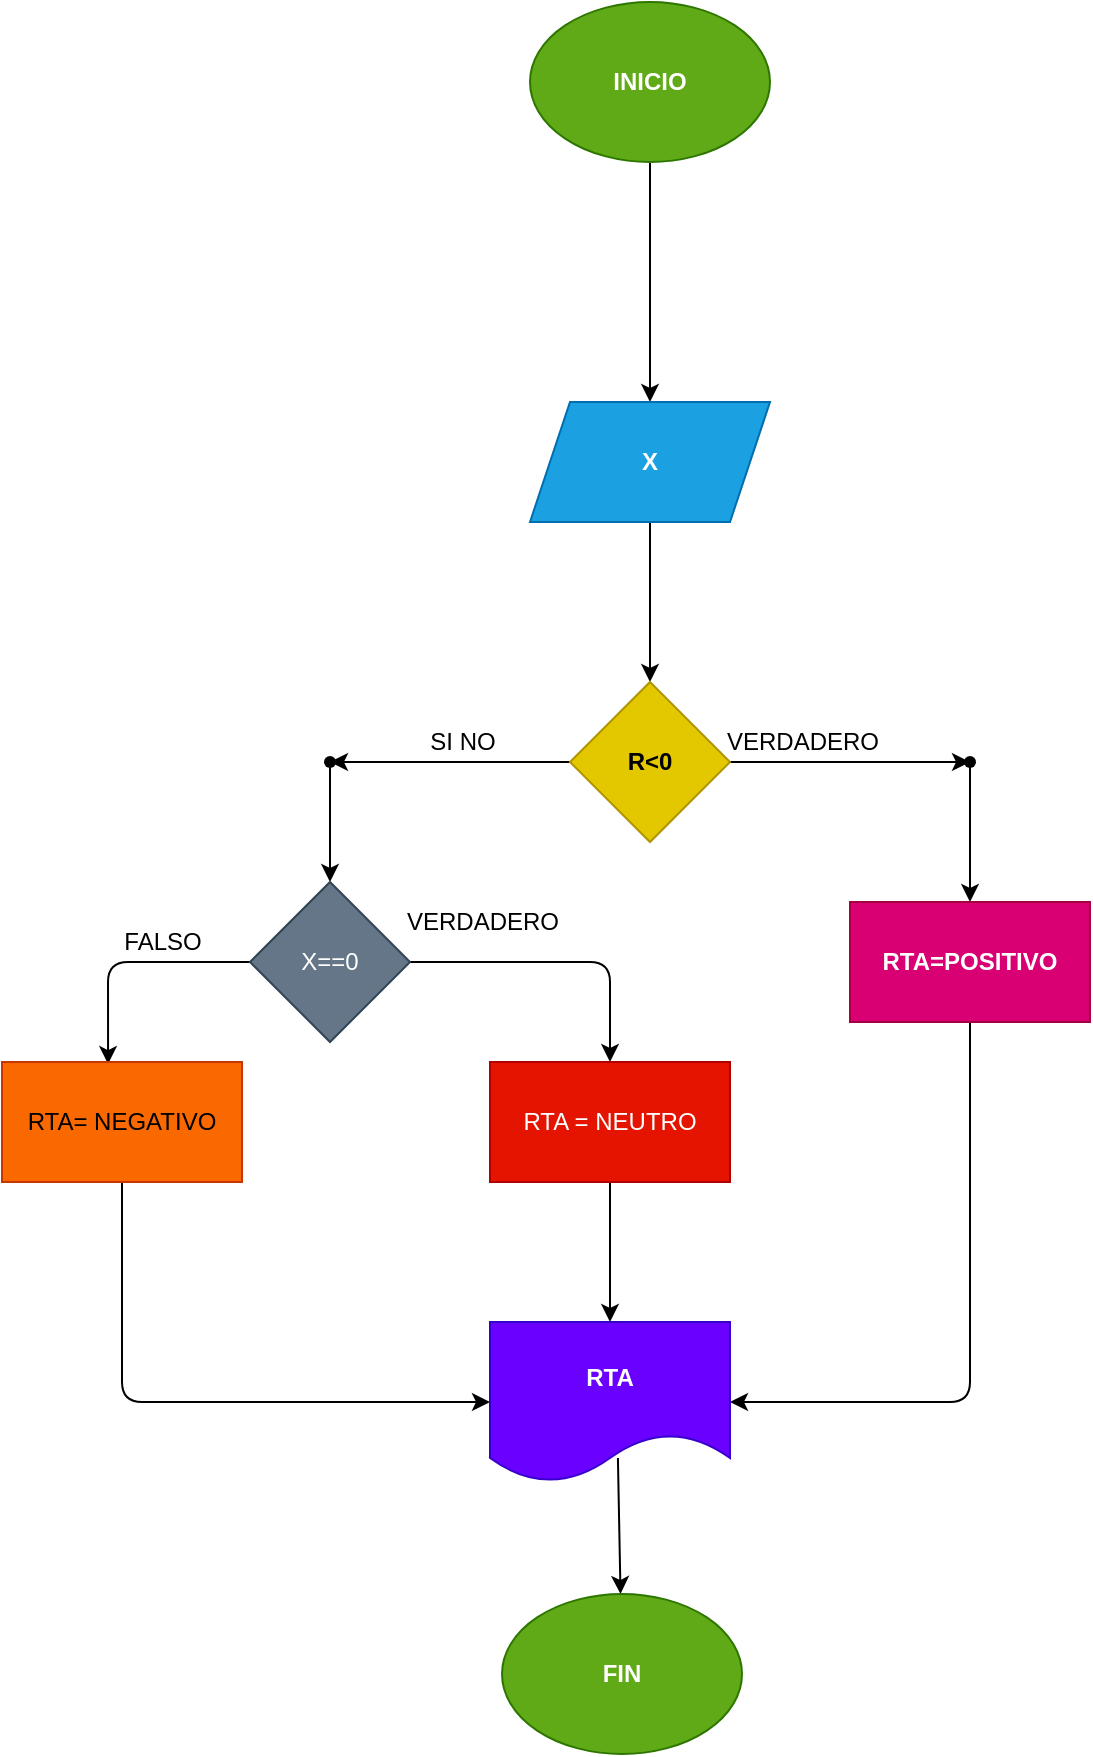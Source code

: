 <mxfile>
    <diagram id="M9JYVPFGNyEGQOtYGCPe" name="Página-1">
        <mxGraphModel dx="710" dy="2751" grid="1" gridSize="10" guides="1" tooltips="1" connect="1" arrows="1" fold="1" page="1" pageScale="1" pageWidth="827" pageHeight="1169" math="0" shadow="0">
            <root>
                <mxCell id="0"/>
                <mxCell id="1" parent="0"/>
                <mxCell id="4" value="" style="edgeStyle=none;html=1;" parent="1" source="2" target="3" edge="1">
                    <mxGeometry relative="1" as="geometry"/>
                </mxCell>
                <mxCell id="2" value="&lt;b&gt;INICIO&lt;/b&gt;" style="ellipse;whiteSpace=wrap;html=1;fillColor=#60a917;fontColor=#ffffff;strokeColor=#2D7600;" parent="1" vertex="1">
                    <mxGeometry x="294" y="-1460" width="120" height="80" as="geometry"/>
                </mxCell>
                <mxCell id="6" value="" style="edgeStyle=none;html=1;" parent="1" source="3" edge="1">
                    <mxGeometry relative="1" as="geometry">
                        <mxPoint x="354" y="-1250" as="targetPoint"/>
                    </mxGeometry>
                </mxCell>
                <mxCell id="8" value="" style="edgeStyle=none;html=1;startArrow=none;" parent="1" source="3" target="7" edge="1">
                    <mxGeometry relative="1" as="geometry">
                        <mxPoint x="354" y="-1190" as="sourcePoint"/>
                    </mxGeometry>
                </mxCell>
                <mxCell id="10" value="" style="edgeStyle=none;html=1;" parent="1" source="7" target="9" edge="1">
                    <mxGeometry relative="1" as="geometry"/>
                </mxCell>
                <mxCell id="14" value="" style="edgeStyle=none;html=1;" parent="1" source="7" target="13" edge="1">
                    <mxGeometry relative="1" as="geometry"/>
                </mxCell>
                <mxCell id="7" value="&lt;b&gt;R&amp;lt;0&lt;/b&gt;" style="rhombus;whiteSpace=wrap;html=1;fillColor=#e3c800;fontColor=#000000;strokeColor=#B09500;" parent="1" vertex="1">
                    <mxGeometry x="314" y="-1120" width="80" height="80" as="geometry"/>
                </mxCell>
                <mxCell id="12" value="" style="edgeStyle=none;html=1;" parent="1" source="9" target="11" edge="1">
                    <mxGeometry relative="1" as="geometry"/>
                </mxCell>
                <mxCell id="9" value="" style="shape=waypoint;sketch=0;size=6;pointerEvents=1;points=[];fillColor=default;resizable=0;rotatable=0;perimeter=centerPerimeter;snapToPoint=1;" parent="1" vertex="1">
                    <mxGeometry x="504" y="-1090" width="20" height="20" as="geometry"/>
                </mxCell>
                <mxCell id="47" style="edgeStyle=none;html=1;entryX=1;entryY=0.5;entryDx=0;entryDy=0;" edge="1" parent="1" source="11" target="29">
                    <mxGeometry relative="1" as="geometry">
                        <Array as="points">
                            <mxPoint x="514" y="-760"/>
                        </Array>
                    </mxGeometry>
                </mxCell>
                <mxCell id="11" value="&lt;b&gt;RTA=POSITIVO&lt;/b&gt;" style="whiteSpace=wrap;html=1;sketch=0;fillColor=#d80073;fontColor=#ffffff;strokeColor=#A50040;" parent="1" vertex="1">
                    <mxGeometry x="454" y="-1010" width="120" height="60" as="geometry"/>
                </mxCell>
                <mxCell id="36" value="" style="edgeStyle=none;html=1;" parent="1" source="13" target="35" edge="1">
                    <mxGeometry relative="1" as="geometry"/>
                </mxCell>
                <mxCell id="13" value="" style="shape=waypoint;sketch=0;size=6;pointerEvents=1;points=[];fillColor=default;resizable=0;rotatable=0;perimeter=centerPerimeter;snapToPoint=1;" parent="1" vertex="1">
                    <mxGeometry x="184" y="-1090" width="20" height="20" as="geometry"/>
                </mxCell>
                <mxCell id="32" value="" style="edgeStyle=none;html=1;exitX=0.533;exitY=0.85;exitDx=0;exitDy=0;exitPerimeter=0;" parent="1" source="29" target="31" edge="1">
                    <mxGeometry relative="1" as="geometry"/>
                </mxCell>
                <mxCell id="29" value="&lt;b&gt;RTA&lt;/b&gt;" style="shape=document;whiteSpace=wrap;html=1;boundedLbl=1;sketch=0;fillColor=#6a00ff;fontColor=#ffffff;strokeColor=#3700CC;" parent="1" vertex="1">
                    <mxGeometry x="274" y="-800" width="120" height="80" as="geometry"/>
                </mxCell>
                <mxCell id="31" value="&lt;b&gt;FIN&lt;/b&gt;" style="ellipse;whiteSpace=wrap;html=1;fillColor=#60a917;fontColor=#ffffff;strokeColor=#2D7600;" parent="1" vertex="1">
                    <mxGeometry x="280" y="-664" width="120" height="80" as="geometry"/>
                </mxCell>
                <mxCell id="33" value="SI NO" style="text;html=1;align=center;verticalAlign=middle;resizable=0;points=[];autosize=1;strokeColor=none;fillColor=none;" parent="1" vertex="1">
                    <mxGeometry x="230" y="-1105" width="60" height="30" as="geometry"/>
                </mxCell>
                <mxCell id="34" value="VERDADERO" style="text;html=1;align=center;verticalAlign=middle;resizable=0;points=[];autosize=1;strokeColor=none;fillColor=none;" parent="1" vertex="1">
                    <mxGeometry x="380" y="-1105" width="100" height="30" as="geometry"/>
                </mxCell>
                <mxCell id="39" style="edgeStyle=none;html=1;entryX=0.442;entryY=0.017;entryDx=0;entryDy=0;entryPerimeter=0;" parent="1" source="35" target="38" edge="1">
                    <mxGeometry relative="1" as="geometry">
                        <Array as="points">
                            <mxPoint x="83" y="-980"/>
                        </Array>
                    </mxGeometry>
                </mxCell>
                <mxCell id="40" style="edgeStyle=none;html=1;entryX=0.5;entryY=0;entryDx=0;entryDy=0;" parent="1" source="35" target="37" edge="1">
                    <mxGeometry relative="1" as="geometry">
                        <Array as="points">
                            <mxPoint x="334" y="-980"/>
                        </Array>
                    </mxGeometry>
                </mxCell>
                <mxCell id="35" value="X==0" style="rhombus;whiteSpace=wrap;html=1;sketch=0;fillColor=#647687;fontColor=#ffffff;strokeColor=#314354;" parent="1" vertex="1">
                    <mxGeometry x="154" y="-1020" width="80" height="80" as="geometry"/>
                </mxCell>
                <mxCell id="44" style="edgeStyle=none;html=1;entryX=0.5;entryY=0;entryDx=0;entryDy=0;" parent="1" source="37" target="29" edge="1">
                    <mxGeometry relative="1" as="geometry"/>
                </mxCell>
                <mxCell id="37" value="RTA = NEUTRO" style="rounded=0;whiteSpace=wrap;html=1;fillColor=#e51400;fontColor=#ffffff;strokeColor=#B20000;" parent="1" vertex="1">
                    <mxGeometry x="274" y="-930" width="120" height="60" as="geometry"/>
                </mxCell>
                <mxCell id="49" style="edgeStyle=none;html=1;entryX=0;entryY=0.5;entryDx=0;entryDy=0;" edge="1" parent="1" source="38" target="29">
                    <mxGeometry relative="1" as="geometry">
                        <Array as="points">
                            <mxPoint x="90" y="-760"/>
                        </Array>
                    </mxGeometry>
                </mxCell>
                <mxCell id="38" value="RTA= NEGATIVO" style="rounded=0;whiteSpace=wrap;html=1;fillColor=#fa6800;fontColor=#000000;strokeColor=#C73500;" parent="1" vertex="1">
                    <mxGeometry x="30" y="-930" width="120" height="60" as="geometry"/>
                </mxCell>
                <mxCell id="41" value="VERDADERO" style="text;html=1;align=center;verticalAlign=middle;resizable=0;points=[];autosize=1;strokeColor=none;fillColor=none;" parent="1" vertex="1">
                    <mxGeometry x="220" y="-1015" width="100" height="30" as="geometry"/>
                </mxCell>
                <mxCell id="42" value="FALSO" style="text;html=1;align=center;verticalAlign=middle;resizable=0;points=[];autosize=1;strokeColor=none;fillColor=none;" parent="1" vertex="1">
                    <mxGeometry x="80" y="-1005" width="60" height="30" as="geometry"/>
                </mxCell>
                <mxCell id="46" value="" style="edgeStyle=none;html=1;endArrow=none;" parent="1" target="3" edge="1">
                    <mxGeometry relative="1" as="geometry">
                        <mxPoint x="354" y="-1190" as="sourcePoint"/>
                        <mxPoint x="354" y="-1120" as="targetPoint"/>
                    </mxGeometry>
                </mxCell>
                <mxCell id="3" value="&lt;b&gt;X&lt;/b&gt;" style="shape=parallelogram;perimeter=parallelogramPerimeter;whiteSpace=wrap;html=1;fixedSize=1;fillColor=#1ba1e2;fontColor=#ffffff;strokeColor=#006EAF;" parent="1" vertex="1">
                    <mxGeometry x="294" y="-1260" width="120" height="60" as="geometry"/>
                </mxCell>
            </root>
        </mxGraphModel>
    </diagram>
</mxfile>